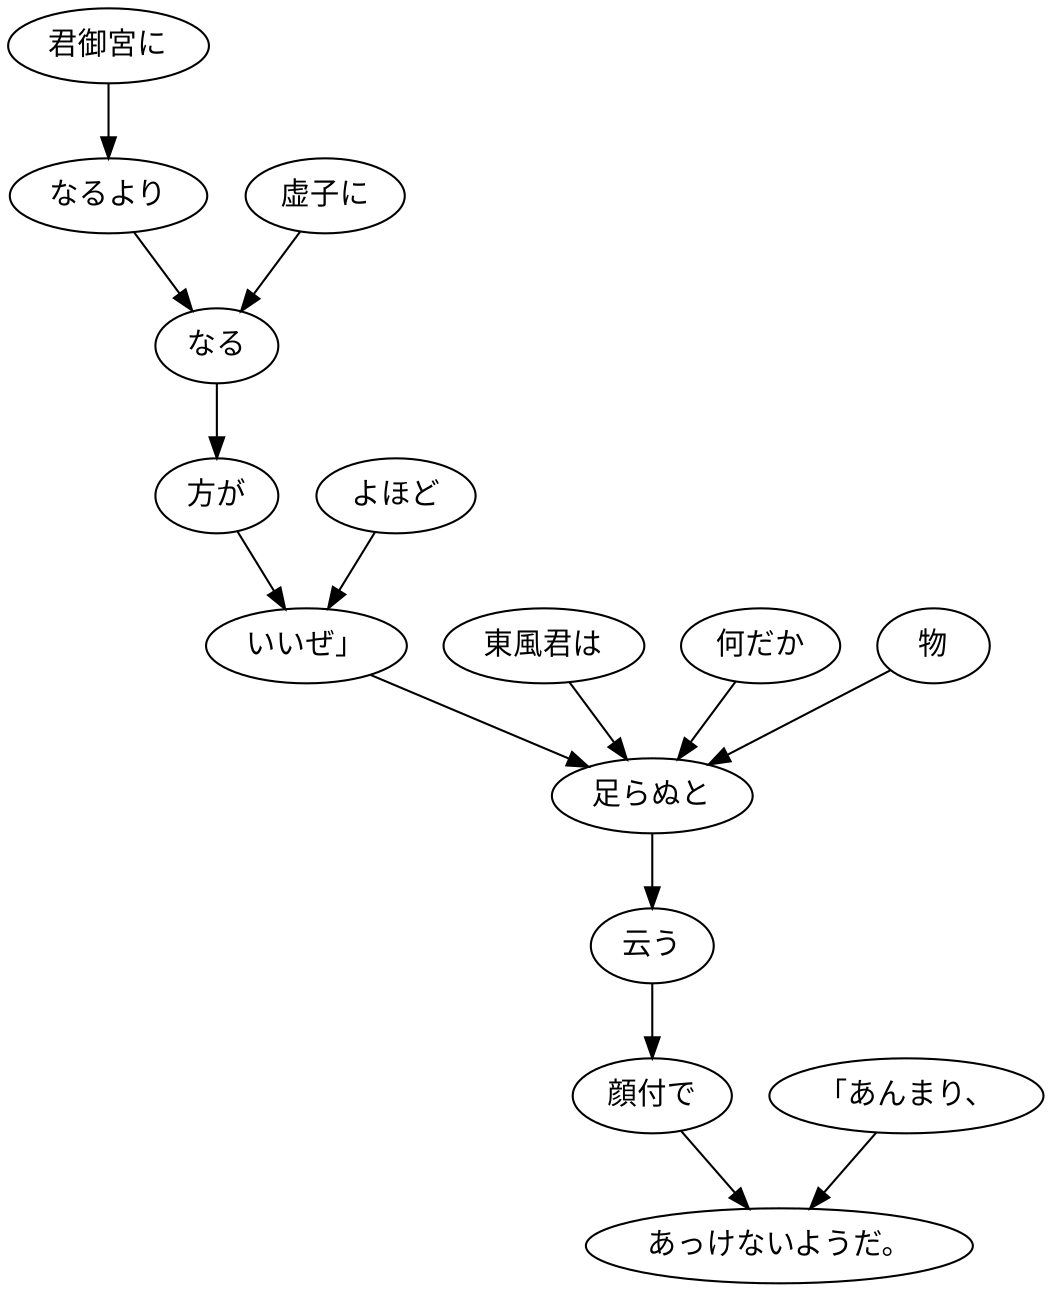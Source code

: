 digraph graph3786 {
	node0 [label="君御宮に"];
	node1 [label="なるより"];
	node2 [label="虚子に"];
	node3 [label="なる"];
	node4 [label="方が"];
	node5 [label="よほど"];
	node6 [label="いいぜ」"];
	node7 [label="東風君は"];
	node8 [label="何だか"];
	node9 [label="物"];
	node10 [label="足らぬと"];
	node11 [label="云う"];
	node12 [label="顔付で"];
	node13 [label="「あんまり、"];
	node14 [label="あっけないようだ。"];
	node0 -> node1;
	node1 -> node3;
	node2 -> node3;
	node3 -> node4;
	node4 -> node6;
	node5 -> node6;
	node6 -> node10;
	node7 -> node10;
	node8 -> node10;
	node9 -> node10;
	node10 -> node11;
	node11 -> node12;
	node12 -> node14;
	node13 -> node14;
}
